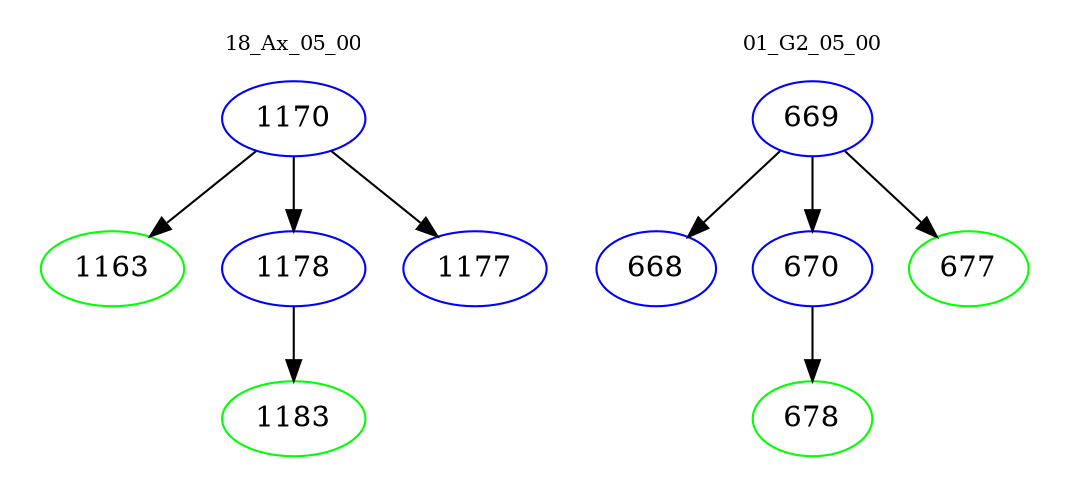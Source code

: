 digraph{
subgraph cluster_0 {
color = white
label = "18_Ax_05_00";
fontsize=10;
T0_1170 [label="1170", color="blue"]
T0_1170 -> T0_1163 [color="black"]
T0_1163 [label="1163", color="green"]
T0_1170 -> T0_1178 [color="black"]
T0_1178 [label="1178", color="blue"]
T0_1178 -> T0_1183 [color="black"]
T0_1183 [label="1183", color="green"]
T0_1170 -> T0_1177 [color="black"]
T0_1177 [label="1177", color="blue"]
}
subgraph cluster_1 {
color = white
label = "01_G2_05_00";
fontsize=10;
T1_669 [label="669", color="blue"]
T1_669 -> T1_668 [color="black"]
T1_668 [label="668", color="blue"]
T1_669 -> T1_670 [color="black"]
T1_670 [label="670", color="blue"]
T1_670 -> T1_678 [color="black"]
T1_678 [label="678", color="green"]
T1_669 -> T1_677 [color="black"]
T1_677 [label="677", color="green"]
}
}
